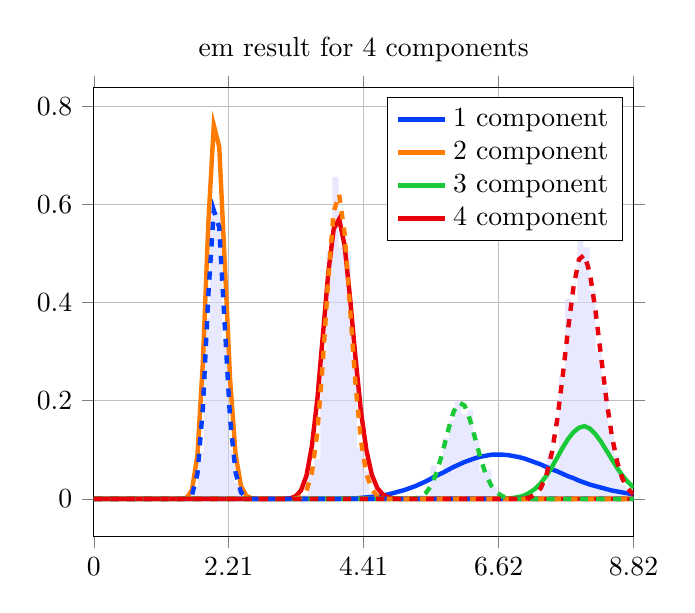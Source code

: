 \begin{tikzpicture}
\begin{axis}[title={em result for 4 components}, yticklabel style={/pgf/number format/fixed,
            /pgf/number format/precision=3}, grid={major}, yminorgrids={true}, tick align={outside}, xtick={0.0,2.205,4.41,6.615,8.819}, xmin={0.0}, xmax={8.819}, scaled y ticks={false}]
    \addplot[ybar interval, fill={blue!15}, forget plot, opacity={0.6}, draw={none}, bar width={5.0e-6}]
        table[row sep={\\}]
        {
            \\
            1.5  0.008  \\
            1.6  0.024  \\
            1.7  0.096  \\
            1.8  0.368  \\
            1.9  0.584  \\
            2.0  0.584  \\
            2.1  0.316  \\
            2.2  0.1  \\
            2.3  0.032  \\
            2.4  0.004  \\
            2.5  0.004  \\
            2.6  0.0  \\
            2.7  0.0  \\
            2.8  0.0  \\
            2.9  0.0  \\
            3.0  0.0  \\
            3.1  0.0  \\
            3.2  0.0  \\
            3.3  0.004  \\
            3.4  0.008  \\
            3.5  0.052  \\
            3.6  0.08  \\
            3.7  0.288  \\
            3.8  0.504  \\
            3.9  0.656  \\
            4.0  0.512  \\
            4.1  0.504  \\
            4.2  0.292  \\
            4.3  0.104  \\
            4.4  0.056  \\
            4.5  0.012  \\
            4.6  0.008  \\
            4.7  0.0  \\
            4.8  0.0  \\
            4.9  0.0  \\
            5.0  0.0  \\
            5.1  0.0  \\
            5.2  0.004  \\
            5.3  0.008  \\
            5.4  0.004  \\
            5.5  0.068  \\
            5.6  0.052  \\
            5.7  0.124  \\
            5.8  0.16  \\
            5.9  0.2  \\
            6.0  0.172  \\
            6.1  0.18  \\
            6.2  0.12  \\
            6.3  0.056  \\
            6.4  0.06  \\
            6.5  0.024  \\
            6.6  0.004  \\
            6.7  0.0  \\
            6.8  0.0  \\
            6.9  0.0  \\
            7.0  0.0  \\
            7.1  0.004  \\
            7.2  0.0  \\
            7.3  0.028  \\
            7.4  0.092  \\
            7.5  0.068  \\
            7.6  0.252  \\
            7.7  0.408  \\
            7.8  0.4  \\
            7.9  0.584  \\
            8.0  0.512  \\
            8.1  0.424  \\
            8.2  0.3  \\
            8.3  0.228  \\
            8.4  0.136  \\
            8.5  0.088  \\
            8.6  0.028  \\
            8.7  0.008  \\
            8.8  0.004  \\
            8.9  0.0  \\
        }
        ;
    \addplot[style={{ultra thick}}, color={rgb,1:red,0.008;green,0.243;blue,1.0}]
        table[row sep={\\}]
        {
            \\
            0.0  0.0  \\
            0.089  3.386e-74  \\
            0.178  2.264e-59  \\
            0.267  8.037e-51  \\
            0.356  7.695e-45  \\
            0.445  2.881e-40  \\
            0.535  1.388e-36  \\
            0.624  1.625e-33  \\
            0.713  6.755e-31  \\
            0.802  1.273e-28  \\
            0.891  1.285e-26  \\
            0.98  7.835e-25  \\
            1.069  3.148e-23  \\
            1.158  8.914e-22  \\
            1.247  1.873e-20  \\
            1.336  3.045e-19  \\
            1.425  3.957e-18  \\
            1.514  4.225e-17  \\
            1.604  3.79e-16  \\
            1.693  2.911e-15  \\
            1.782  1.945e-14  \\
            1.871  1.146e-13  \\
            1.96  6.027e-13  \\
            2.049  2.856e-12  \\
            2.138  1.231e-11  \\
            2.227  4.86e-11  \\
            2.316  1.771e-10  \\
            2.405  5.991e-10  \\
            2.494  1.892e-9  \\
            2.583  5.602e-9  \\
            2.673  1.563e-8  \\
            2.762  4.123e-8  \\
            2.851  1.032e-7  \\
            2.94  2.461e-7  \\
            3.029  5.602e-7  \\
            3.118  1.221e-6  \\
            3.207  2.554e-6  \\
            3.296  5.14e-6  \\
            3.385  9.971e-6  \\
            3.474  1.868e-5  \\
            3.563  3.386e-5  \\
            3.653  5.948e-5  \\
            3.742  0.0  \\
            3.831  0.0  \\
            3.92  0.0  \\
            4.009  0.0  \\
            4.098  0.001  \\
            4.187  0.001  \\
            4.276  0.001  \\
            4.365  0.002  \\
            4.454  0.003  \\
            4.543  0.004  \\
            4.632  0.005  \\
            4.722  0.007  \\
            4.811  0.009  \\
            4.9  0.012  \\
            4.989  0.015  \\
            5.078  0.018  \\
            5.167  0.022  \\
            5.256  0.026  \\
            5.345  0.031  \\
            5.434  0.036  \\
            5.523  0.042  \\
            5.612  0.048  \\
            5.701  0.053  \\
            5.791  0.059  \\
            5.88  0.065  \\
            5.969  0.07  \\
            6.058  0.075  \\
            6.147  0.079  \\
            6.236  0.083  \\
            6.325  0.086  \\
            6.414  0.088  \\
            6.503  0.09  \\
            6.592  0.09  \\
            6.681  0.09  \\
            6.771  0.089  \\
            6.86  0.087  \\
            6.949  0.085  \\
            7.038  0.082  \\
            7.127  0.078  \\
            7.216  0.074  \\
            7.305  0.07  \\
            7.394  0.065  \\
            7.483  0.06  \\
            7.572  0.056  \\
            7.661  0.051  \\
            7.75  0.046  \\
            7.84  0.042  \\
            7.929  0.037  \\
            8.018  0.033  \\
            8.107  0.029  \\
            8.196  0.026  \\
            8.285  0.023  \\
            8.374  0.02  \\
            8.463  0.017  \\
            8.552  0.015  \\
            8.641  0.013  \\
            8.73  0.011  \\
            8.819  0.009  \\
        }
        ;
    \addlegendentry {1 component}
    \addplot[style={{ultra thick}}, color={rgb,1:red,1.0;green,0.486;blue,0.0}]
        table[row sep={\\}]
        {
            \\
            0.0  0.0  \\
            0.089  1.727e-164  \\
            0.178  3.769e-115  \\
            0.267  1.054e-87  \\
            0.356  3.21e-69  \\
            0.445  1.199e-55  \\
            0.535  3.506e-45  \\
            0.624  7.359e-37  \\
            0.713  4.167e-30  \\
            0.802  1.494e-24  \\
            0.891  6.075e-20  \\
            0.98  4.246e-16  \\
            1.069  6.932e-13  \\
            1.158  3.337e-10  \\
            1.247  5.68e-8  \\
            1.336  3.945e-6  \\
            1.425  0.0  \\
            1.514  0.002  \\
            1.604  0.018  \\
            1.693  0.089  \\
            1.782  0.279  \\
            1.871  0.562  \\
            1.96  0.761  \\
            2.049  0.717  \\
            2.138  0.485  \\
            2.227  0.242  \\
            2.316  0.091  \\
            2.405  0.026  \\
            2.494  0.006  \\
            2.583  0.001  \\
            2.673  0.0  \\
            2.762  2.002e-5  \\
            2.851  2.037e-6  \\
            2.94  1.746e-7  \\
            3.029  1.274e-8  \\
            3.118  7.992e-10  \\
            3.207  4.343e-11  \\
            3.296  2.062e-12  \\
            3.385  8.612e-14  \\
            3.474  3.186e-15  \\
            3.563  1.05e-16  \\
            3.653  3.103e-18  \\
            3.742  8.261e-20  \\
            3.831  1.991e-21  \\
            3.92  4.365e-23  \\
            4.009  8.741e-25  \\
            4.098  1.605e-26  \\
            4.187  2.714e-28  \\
            4.276  4.237e-30  \\
            4.365  6.132e-32  \\
            4.454  8.25e-34  \\
            4.543  1.035e-35  \\
            4.632  1.213e-37  \\
            4.722  1.333e-39  \\
            4.811  1.376e-41  \\
            4.9  1.338e-43  \\
            4.989  1.228e-45  \\
            5.078  1.065e-47  \\
            5.167  8.757e-50  \\
            5.256  6.834e-52  \\
            5.345  5.071e-54  \\
            5.434  3.584e-56  \\
            5.523  2.416e-58  \\
            5.612  1.557e-60  \\
            5.701  9.595e-63  \\
            5.791  5.667e-65  \\
            5.88  3.211e-67  \\
            5.969  1.747e-69  \\
            6.058  9.145e-72  \\
            6.147  4.608e-74  \\
            6.236  2.238e-76  \\
            6.325  1.049e-78  \\
            6.414  4.748e-81  \\
            6.503  2.078e-83  \\
            6.592  8.799e-86  \\
            6.681  3.608e-88  \\
            6.771  1.434e-90  \\
            6.86  5.532e-93  \\
            6.949  2.071e-95  \\
            7.038  7.535e-98  \\
            7.127  2.665e-100  \\
            7.216  9.172e-103  \\
            7.305  3.073e-105  \\
            7.394  1.003e-107  \\
            7.483  3.193e-110  \\
            7.572  9.914e-113  \\
            7.661  3.004e-115  \\
            7.75  8.89e-118  \\
            7.84  2.571e-120  \\
            7.929  7.267e-123  \\
            8.018  2.009e-125  \\
            8.107  5.437e-128  \\
            8.196  1.44e-130  \\
            8.285  3.737e-133  \\
            8.374  9.504e-136  \\
            8.463  2.369e-138  \\
            8.552  5.792e-141  \\
            8.641  1.39e-143  \\
            8.73  3.272e-146  \\
            8.819  7.565e-149  \\
        }
        ;
    \addlegendentry {2 component}
    \addplot[style={{ultra thick}}, color={rgb,1:red,0.102;green,0.788;blue,0.22}]
        table[row sep={\\}]
        {
            \\
            0.0  0.0  \\
            0.089  0.0  \\
            0.178  0.0  \\
            0.267  0.0  \\
            0.356  0.0  \\
            0.445  7.1e-322  \\
            0.535  1.142e-293  \\
            0.624  4.184e-270  \\
            0.713  6.142e-250  \\
            0.802  2.293e-232  \\
            0.891  7.684e-217  \\
            0.98  5.688e-203  \\
            1.069  1.807e-190  \\
            1.158  4.081e-179  \\
            1.247  9.7e-169  \\
            1.336  3.311e-159  \\
            1.425  2.086e-150  \\
            1.514  2.977e-142  \\
            1.604  1.141e-134  \\
            1.693  1.352e-127  \\
            1.782  5.599e-121  \\
            1.871  8.968e-115  \\
            1.96  6.071e-109  \\
            2.049  1.875e-103  \\
            2.138  2.825e-98  \\
            2.227  2.202e-93  \\
            2.316  9.347e-89  \\
            2.405  2.263e-84  \\
            2.494  3.254e-80  \\
            2.583  2.884e-76  \\
            2.673  1.627e-72  \\
            2.762  6.023e-69  \\
            2.851  1.502e-65  \\
            2.94  2.585e-62  \\
            3.029  3.139e-59  \\
            3.118  2.746e-56  \\
            3.207  1.762e-53  \\
            3.296  8.435e-51  \\
            3.385  3.061e-48  \\
            3.474  8.539e-46  \\
            3.563  1.856e-43  \\
            3.653  3.183e-41  \\
            3.742  4.355e-39  \\
            3.831  4.805e-37  \\
            3.92  4.318e-35  \\
            4.009  3.19e-33  \\
            4.098  1.954e-31  \\
            4.187  1.0e-29  \\
            4.276  4.312e-28  \\
            4.365  1.577e-26  \\
            4.454  4.923e-25  \\
            4.543  1.32e-23  \\
            4.632  3.061e-22  \\
            4.722  6.167e-21  \\
            4.811  1.086e-19  \\
            4.9  1.678e-18  \\
            4.989  2.287e-17  \\
            5.078  2.762e-16  \\
            5.167  2.969e-15  \\
            5.256  2.85e-14  \\
            5.345  2.454e-13  \\
            5.434  1.901e-12  \\
            5.523  1.33e-11  \\
            5.612  8.434e-11  \\
            5.701  4.859e-10  \\
            5.791  2.552e-9  \\
            5.88  1.225e-8  \\
            5.969  5.39e-8  \\
            6.058  2.18e-7  \\
            6.147  8.119e-7  \\
            6.236  2.793e-6  \\
            6.325  8.89e-6  \\
            6.414  2.625e-5  \\
            6.503  7.203e-5  \\
            6.592  0.0  \\
            6.681  0.0  \\
            6.771  0.001  \\
            6.86  0.002  \\
            6.949  0.004  \\
            7.038  0.007  \\
            7.127  0.013  \\
            7.216  0.021  \\
            7.305  0.032  \\
            7.394  0.047  \\
            7.483  0.064  \\
            7.572  0.084  \\
            7.661  0.104  \\
            7.75  0.122  \\
            7.84  0.136  \\
            7.929  0.145  \\
            8.018  0.148  \\
            8.107  0.143  \\
            8.196  0.132  \\
            8.285  0.117  \\
            8.374  0.099  \\
            8.463  0.081  \\
            8.552  0.063  \\
            8.641  0.047  \\
            8.73  0.034  \\
            8.819  0.023  \\
        }
        ;
    \addlegendentry {3 component}
    \addplot[style={{ultra thick}}, color={rgb,1:red,0.91;green,0.0;blue,0.043}]
        table[row sep={\\}]
        {
            \\
            0.0  0.0  \\
            0.089  0.0  \\
            0.178  4.105e-259  \\
            0.267  3.584e-213  \\
            0.356  2.354e-181  \\
            0.445  2.821e-157  \\
            0.535  4.303e-138  \\
            0.624  2.749e-122  \\
            0.713  5.915e-109  \\
            0.802  1.646e-97  \\
            0.891  1.483e-87  \\
            0.98  8.335e-79  \\
            1.069  4.736e-71  \\
            1.158  3.929e-64  \\
            1.247  6.332e-58  \\
            1.336  2.486e-52  \\
            1.425  2.852e-47  \\
            1.514  1.111e-42  \\
            1.604  1.661e-38  \\
            1.693  1.058e-34  \\
            1.782  3.133e-31  \\
            1.871  4.649e-28  \\
            1.96  3.685e-25  \\
            2.049  1.65e-22  \\
            2.138  4.383e-20  \\
            2.227  7.205e-18  \\
            2.316  7.611e-16  \\
            2.405  5.343e-14  \\
            2.494  2.567e-12  \\
            2.583  8.673e-11  \\
            2.673  2.109e-9  \\
            2.762  3.774e-8  \\
            2.851  5.066e-7  \\
            2.94  5.192e-6  \\
            3.029  4.129e-5  \\
            3.118  0.0  \\
            3.207  0.001  \\
            3.296  0.005  \\
            3.385  0.017  \\
            3.474  0.047  \\
            3.563  0.107  \\
            3.653  0.204  \\
            3.742  0.332  \\
            3.831  0.46  \\
            3.92  0.55  \\
            4.009  0.57  \\
            4.098  0.516  \\
            4.187  0.409  \\
            4.276  0.287  \\
            4.365  0.178  \\
            4.454  0.099  \\
            4.543  0.049  \\
            4.632  0.022  \\
            4.722  0.009  \\
            4.811  0.003  \\
            4.9  0.001  \\
            4.989  0.0  \\
            5.078  8.943e-5  \\
            5.167  2.279e-5  \\
            5.256  5.35e-6  \\
            5.345  1.16e-6  \\
            5.434  2.33e-7  \\
            5.523  4.345e-8  \\
            5.612  7.541e-9  \\
            5.701  1.221e-9  \\
            5.791  1.847e-10  \\
            5.88  2.619e-11  \\
            5.969  3.484e-12  \\
            6.058  4.359e-13  \\
            6.147  5.138e-14  \\
            6.236  5.714e-15  \\
            6.325  6.006e-16  \\
            6.414  5.978e-17  \\
            6.503  5.64e-18  \\
            6.592  5.053e-19  \\
            6.681  4.305e-20  \\
            6.771  3.491e-21  \\
            6.86  2.699e-22  \\
            6.949  1.992e-23  \\
            7.038  1.405e-24  \\
            7.127  9.48e-26  \\
            7.216  6.126e-27  \\
            7.305  3.796e-28  \\
            7.394  2.257e-29  \\
            7.483  1.29e-30  \\
            7.572  7.085e-32  \\
            7.661  3.747e-33  \\
            7.75  1.909e-34  \\
            7.84  9.374e-36  \\
            7.929  4.443e-37  \\
            8.018  2.034e-38  \\
            8.107  8.996e-40  \\
            8.196  3.849e-41  \\
            8.285  1.594e-42  \\
            8.374  6.394e-44  \\
            8.463  2.486e-45  \\
            8.552  9.374e-47  \\
            8.641  3.43e-48  \\
            8.73  1.219e-49  \\
            8.819  4.209e-51  \\
        }
        ;
    \addlegendentry {4 component}
    \addplot[style={{ultra thick, dashed}}, color={rgb,1:red,0.008;green,0.243;blue,1.0}]
        table[row sep={\\}]
        {
            \\
            0.0  0.0  \\
            0.089  7.507e-187  \\
            0.178  8.156e-131  \\
            0.267  1.215e-99  \\
            0.356  1.198e-78  \\
            0.445  3.124e-63  \\
            0.535  2.415e-51  \\
            0.624  6.86e-42  \\
            0.713  3.219e-34  \\
            0.802  6.579e-28  \\
            0.891  1.135e-22  \\
            0.98  2.649e-18  \\
            1.069  1.186e-14  \\
            1.158  1.327e-11  \\
            1.247  4.556e-9  \\
            1.336  5.654e-7  \\
            1.425  2.892e-5  \\
            1.514  0.001  \\
            1.604  0.008  \\
            1.693  0.051  \\
            1.782  0.186  \\
            1.871  0.415  \\
            1.96  0.588  \\
            2.049  0.553  \\
            2.138  0.356  \\
            2.227  0.162  \\
            2.316  0.054  \\
            2.405  0.013  \\
            2.494  0.003  \\
            2.583  0.0  \\
            2.673  4.199e-5  \\
            2.762  3.873e-6  \\
            2.851  2.904e-7  \\
            2.94  1.792e-8  \\
            3.029  9.215e-10  \\
            3.118  3.988e-11  \\
            3.207  1.467e-12  \\
            3.296  4.629e-14  \\
            3.385  1.263e-15  \\
            3.474  3.001e-17  \\
            3.563  6.258e-19  \\
            3.653  1.152e-20  \\
            3.742  1.885e-22  \\
            3.831  2.753e-24  \\
            3.92  3.612e-26  \\
            4.009  4.276e-28  \\
            4.098  4.588e-30  \\
            4.187  4.481e-32  \\
            4.276  3.999e-34  \\
            4.365  3.273e-36  \\
            4.454  2.466e-38  \\
            4.543  1.716e-40  \\
            4.632  1.106e-42  \\
            4.722  6.623e-45  \\
            4.811  3.695e-47  \\
            4.9  1.925e-49  \\
            4.989  9.392e-52  \\
            5.078  4.3e-54  \\
            5.167  1.852e-56  \\
            5.256  7.517e-59  \\
            5.345  2.882e-61  \\
            5.434  1.045e-63  \\
            5.523  3.594e-66  \\
            5.612  1.173e-68  \\
            5.701  3.644e-71  \\
            5.791  1.078e-73  \\
            5.88  3.042e-76  \\
            5.969  8.199e-79  \\
            6.058  2.115e-81  \\
            6.147  5.224e-84  \\
            6.236  1.238e-86  \\
            6.325  2.815e-89  \\
            6.414  6.156e-92  \\
            6.503  1.296e-94  \\
            6.592  2.626e-97  \\
            6.681  5.135e-100  \\
            6.771  9.689e-103  \\
            6.86  1.766e-105  \\
            6.949  3.114e-108  \\
            7.038  5.313e-111  \\
            7.127  8.78e-114  \\
            7.216  1.407e-116  \\
            7.305  2.186e-119  \\
            7.394  3.298e-122  \\
            7.483  4.835e-125  \\
            7.572  6.89e-128  \\
            7.661  9.552e-131  \\
            7.75  1.289e-133  \\
            7.84  1.694e-136  \\
            7.929  2.171e-139  \\
            8.018  2.712e-142  \\
            8.107  3.307e-145  \\
            8.196  3.935e-148  \\
            8.285  4.575e-151  \\
            8.374  5.197e-154  \\
            8.463  5.772e-157  \\
            8.552  6.272e-160  \\
            8.641  6.669e-163  \\
            8.73  6.942e-166  \\
            8.819  7.079e-169  \\
        }
        ;
    \addplot[style={{ultra thick, dashed}}, color={rgb,1:red,1.0;green,0.486;blue,0.0}]
        table[row sep={\\}]
        {
            \\
            0.0  0.0  \\
            0.089  0.0  \\
            0.178  0.0  \\
            0.267  1.067e-307  \\
            0.356  1.022e-261  \\
            0.445  6.424e-227  \\
            0.535  3.405e-199  \\
            0.624  2.371e-176  \\
            0.713  4.414e-157  \\
            0.802  1.534e-140  \\
            0.891  3.75e-126  \\
            0.98  1.662e-113  \\
            1.069  2.688e-102  \\
            1.158  2.695e-92  \\
            1.247  2.531e-83  \\
            1.336  3.088e-75  \\
            1.425  6.371e-68  \\
            1.514  2.757e-61  \\
            1.604  2.993e-55  \\
            1.693  9.466e-50  \\
            1.782  9.897e-45  \\
            1.871  3.811e-40  \\
            1.96  5.933e-36  \\
            2.049  4.047e-32  \\
            2.138  1.297e-28  \\
            2.227  2.079e-25  \\
            2.316  1.759e-22  \\
            2.405  8.242e-20  \\
            2.494  2.234e-17  \\
            2.583  3.637e-15  \\
            2.673  3.685e-13  \\
            2.762  2.396e-11  \\
            2.851  1.028e-9  \\
            2.94  2.987e-8  \\
            3.029  6.017e-7  \\
            3.118  8.579e-6  \\
            3.207  8.832e-5  \\
            3.296  0.001  \\
            3.385  0.004  \\
            3.474  0.016  \\
            3.563  0.053  \\
            3.653  0.137  \\
            3.742  0.278  \\
            3.831  0.449  \\
            3.92  0.585  \\
            4.009  0.62  \\
            4.098  0.54  \\
            4.187  0.389  \\
            4.276  0.234  \\
            4.365  0.118  \\
            4.454  0.051  \\
            4.543  0.019  \\
            4.632  0.006  \\
            4.722  0.002  \\
            4.811  0.0  \\
            4.9  7.517e-5  \\
            4.989  1.347e-5  \\
            5.078  2.126e-6  \\
            5.167  2.967e-7  \\
            5.256  3.677e-8  \\
            5.345  4.064e-9  \\
            5.434  4.02e-10  \\
            5.523  3.573e-11  \\
            5.612  2.862e-12  \\
            5.701  2.073e-13  \\
            5.791  1.362e-14  \\
            5.88  8.146e-16  \\
            5.969  4.444e-17  \\
            6.058  2.219e-18  \\
            6.147  1.016e-19  \\
            6.236  4.278e-21  \\
            6.325  1.661e-22  \\
            6.414  5.955e-24  \\
            6.503  1.977e-25  \\
            6.592  6.092e-27  \\
            6.681  1.745e-28  \\
            6.771  4.657e-30  \\
            6.86  1.16e-31  \\
            6.949  2.7e-33  \\
            7.038  5.886e-35  \\
            7.127  1.204e-36  \\
            7.216  2.313e-38  \\
            7.305  4.183e-40  \\
            7.394  7.128e-42  \\
            7.483  1.146e-43  \\
            7.572  1.742e-45  \\
            7.661  2.505e-47  \\
            7.75  3.413e-49  \\
            7.84  4.412e-51  \\
            7.929  5.417e-53  \\
            8.018  6.323e-55  \\
            8.107  7.026e-57  \\
            8.196  7.441e-59  \\
            8.285  7.517e-61  \\
            8.374  7.251e-63  \\
            8.463  6.686e-65  \\
            8.552  5.898e-67  \\
            8.641  4.983e-69  \\
            8.73  4.034e-71  \\
            8.819  3.134e-73  \\
        }
        ;
    \addplot[style={{ultra thick, dashed}}, color={rgb,1:red,0.102;green,0.788;blue,0.22}]
        table[row sep={\\}]
        {
            \\
            0.0  0.0  \\
            0.089  0.0  \\
            0.178  0.0  \\
            0.267  0.0  \\
            0.356  0.0  \\
            0.445  0.0  \\
            0.535  0.0  \\
            0.624  0.0  \\
            0.713  0.0  \\
            0.802  2.916e-299  \\
            0.891  1.011e-275  \\
            0.98  8.508e-255  \\
            1.069  4.968e-236  \\
            1.158  4.464e-219  \\
            1.247  1.147e-203  \\
            1.336  1.376e-189  \\
            1.425  1.145e-176  \\
            1.514  9.137e-165  \\
            1.604  9.145e-154  \\
            1.693  1.437e-143  \\
            1.782  4.286e-134  \\
            1.871  2.854e-125  \\
            1.96  4.879e-117  \\
            2.049  2.417e-109  \\
            2.138  3.853e-102  \\
            2.227  2.17e-95  \\
            2.316  4.682e-89  \\
            2.405  4.162e-83  \\
            2.494  1.626e-77  \\
            2.583  2.958e-72  \\
            2.673  2.638e-67  \\
            2.762  1.209e-62  \\
            2.851  2.968e-58  \\
            2.94  4.061e-54  \\
            3.029  3.204e-50  \\
            3.118  1.505e-46  \\
            3.207  4.336e-43  \\
            3.296  7.866e-40  \\
            3.385  9.212e-37  \\
            3.474  7.124e-34  \\
            3.563  3.716e-31  \\
            3.653  1.333e-28  \\
            3.742  3.346e-26  \\
            3.831  5.982e-24  \\
            3.92  7.735e-22  \\
            4.009  7.339e-20  \\
            4.098  5.18e-18  \\
            4.187  2.755e-16  \\
            4.276  1.117e-14  \\
            4.365  3.492e-13  \\
            4.454  8.504e-12  \\
            4.543  1.63e-10  \\
            4.632  2.482e-9  \\
            4.722  3.027e-8  \\
            4.811  2.983e-7  \\
            4.9  2.394e-6  \\
            4.989  1.576e-5  \\
            5.078  8.571e-5  \\
            5.167  0.0  \\
            5.256  0.001  \\
            5.345  0.005  \\
            5.434  0.013  \\
            5.523  0.029  \\
            5.612  0.057  \\
            5.701  0.096  \\
            5.791  0.14  \\
            5.88  0.178  \\
            5.969  0.196  \\
            6.058  0.19  \\
            6.147  0.161  \\
            6.236  0.121  \\
            6.325  0.08  \\
            6.414  0.047  \\
            6.503  0.025  \\
            6.592  0.012  \\
            6.681  0.005  \\
            6.771  0.002  \\
            6.86  0.001  \\
            6.949  0.0  \\
            7.038  5.318e-5  \\
            7.127  1.346e-5  \\
            7.216  3.103e-6  \\
            7.305  6.528e-7  \\
            7.394  1.256e-7  \\
            7.483  2.217e-8  \\
            7.572  3.592e-9  \\
            7.661  5.359e-10  \\
            7.75  7.372e-11  \\
            7.84  9.369e-12  \\
            7.929  1.102e-12  \\
            8.018  1.202e-13  \\
            8.107  1.218e-14  \\
            8.196  1.147e-15  \\
            8.285  1.007e-16  \\
            8.374  8.251e-18  \\
            8.463  6.315e-19  \\
            8.552  4.523e-20  \\
            8.641  3.036e-21  \\
            8.73  1.912e-22  \\
            8.819  1.131e-23  \\
        }
        ;
    \addplot[style={{ultra thick, dashed}}, color={rgb,1:red,0.91;green,0.0;blue,0.043}]
        table[row sep={\\}]
        {
            \\
            0.0  0.0  \\
            0.089  0.0  \\
            0.178  0.0  \\
            0.267  0.0  \\
            0.356  0.0  \\
            0.445  0.0  \\
            0.535  0.0  \\
            0.624  0.0  \\
            0.713  0.0  \\
            0.802  0.0  \\
            0.891  0.0  \\
            0.98  0.0  \\
            1.069  0.0  \\
            1.158  0.0  \\
            1.247  0.0  \\
            1.336  0.0  \\
            1.425  4.474e-314  \\
            1.514  6.585e-297  \\
            1.604  6.077e-281  \\
            1.693  4.744e-266  \\
            1.782  4.037e-252  \\
            1.871  4.649e-239  \\
            1.96  8.727e-227  \\
            2.049  3.139e-215  \\
            2.138  2.489e-204  \\
            2.227  4.925e-194  \\
            2.316  2.711e-184  \\
            2.405  4.572e-175  \\
            2.494  2.575e-166  \\
            2.583  5.23e-158  \\
            2.673  4.106e-150  \\
            2.762  1.326e-142  \\
            2.851  1.864e-135  \\
            2.94  1.201e-128  \\
            3.029  3.711e-122  \\
            3.118  5.744e-116  \\
            3.207  4.63e-110  \\
            3.296  2.014e-104  \\
            3.385  4.887e-99  \\
            3.474  6.818e-94  \\
            3.563  5.624e-89  \\
            3.653  2.815e-84  \\
            3.742  8.757e-80  \\
            3.831  1.732e-75  \\
            3.92  2.223e-71  \\
            4.009  1.889e-67  \\
            4.098  1.081e-63  \\
            4.187  4.243e-60  \\
            4.276  1.159e-56  \\
            4.365  2.24e-53  \\
            4.454  3.102e-50  \\
            4.543  3.121e-47  \\
            4.632  2.309e-44  \\
            4.722  1.271e-41  \\
            4.811  5.265e-39  \\
            4.9  1.658e-36  \\
            4.989  4.01e-34  \\
            5.078  7.516e-32  \\
            5.167  1.102e-29  \\
            5.256  1.273e-27  \\
            5.345  1.169e-25  \\
            5.434  8.604e-24  \\
            5.523  5.107e-22  \\
            5.612  2.463e-20  \\
            5.701  9.708e-19  \\
            5.791  3.149e-17  \\
            5.88  8.454e-16  \\
            5.969  1.889e-14  \\
            6.058  3.533e-13  \\
            6.147  5.559e-12  \\
            6.236  7.396e-11  \\
            6.325  8.358e-10  \\
            6.414  8.061e-9  \\
            6.503  6.665e-8  \\
            6.592  4.742e-7  \\
            6.681  2.916e-6  \\
            6.771  1.556e-5  \\
            6.86  7.229e-5  \\
            6.949  0.0  \\
            7.038  0.001  \\
            7.127  0.003  \\
            7.216  0.009  \\
            7.305  0.022  \\
            7.394  0.048  \\
            7.483  0.093  \\
            7.572  0.161  \\
            7.661  0.249  \\
            7.75  0.346  \\
            7.84  0.433  \\
            7.929  0.488  \\
            8.018  0.497  \\
            8.107  0.459  \\
            8.196  0.385  \\
            8.285  0.294  \\
            8.374  0.204  \\
            8.463  0.13  \\
            8.552  0.075  \\
            8.641  0.04  \\
            8.73  0.02  \\
            8.819  0.009  \\
        }
        ;
\end{axis}
\end{tikzpicture}
